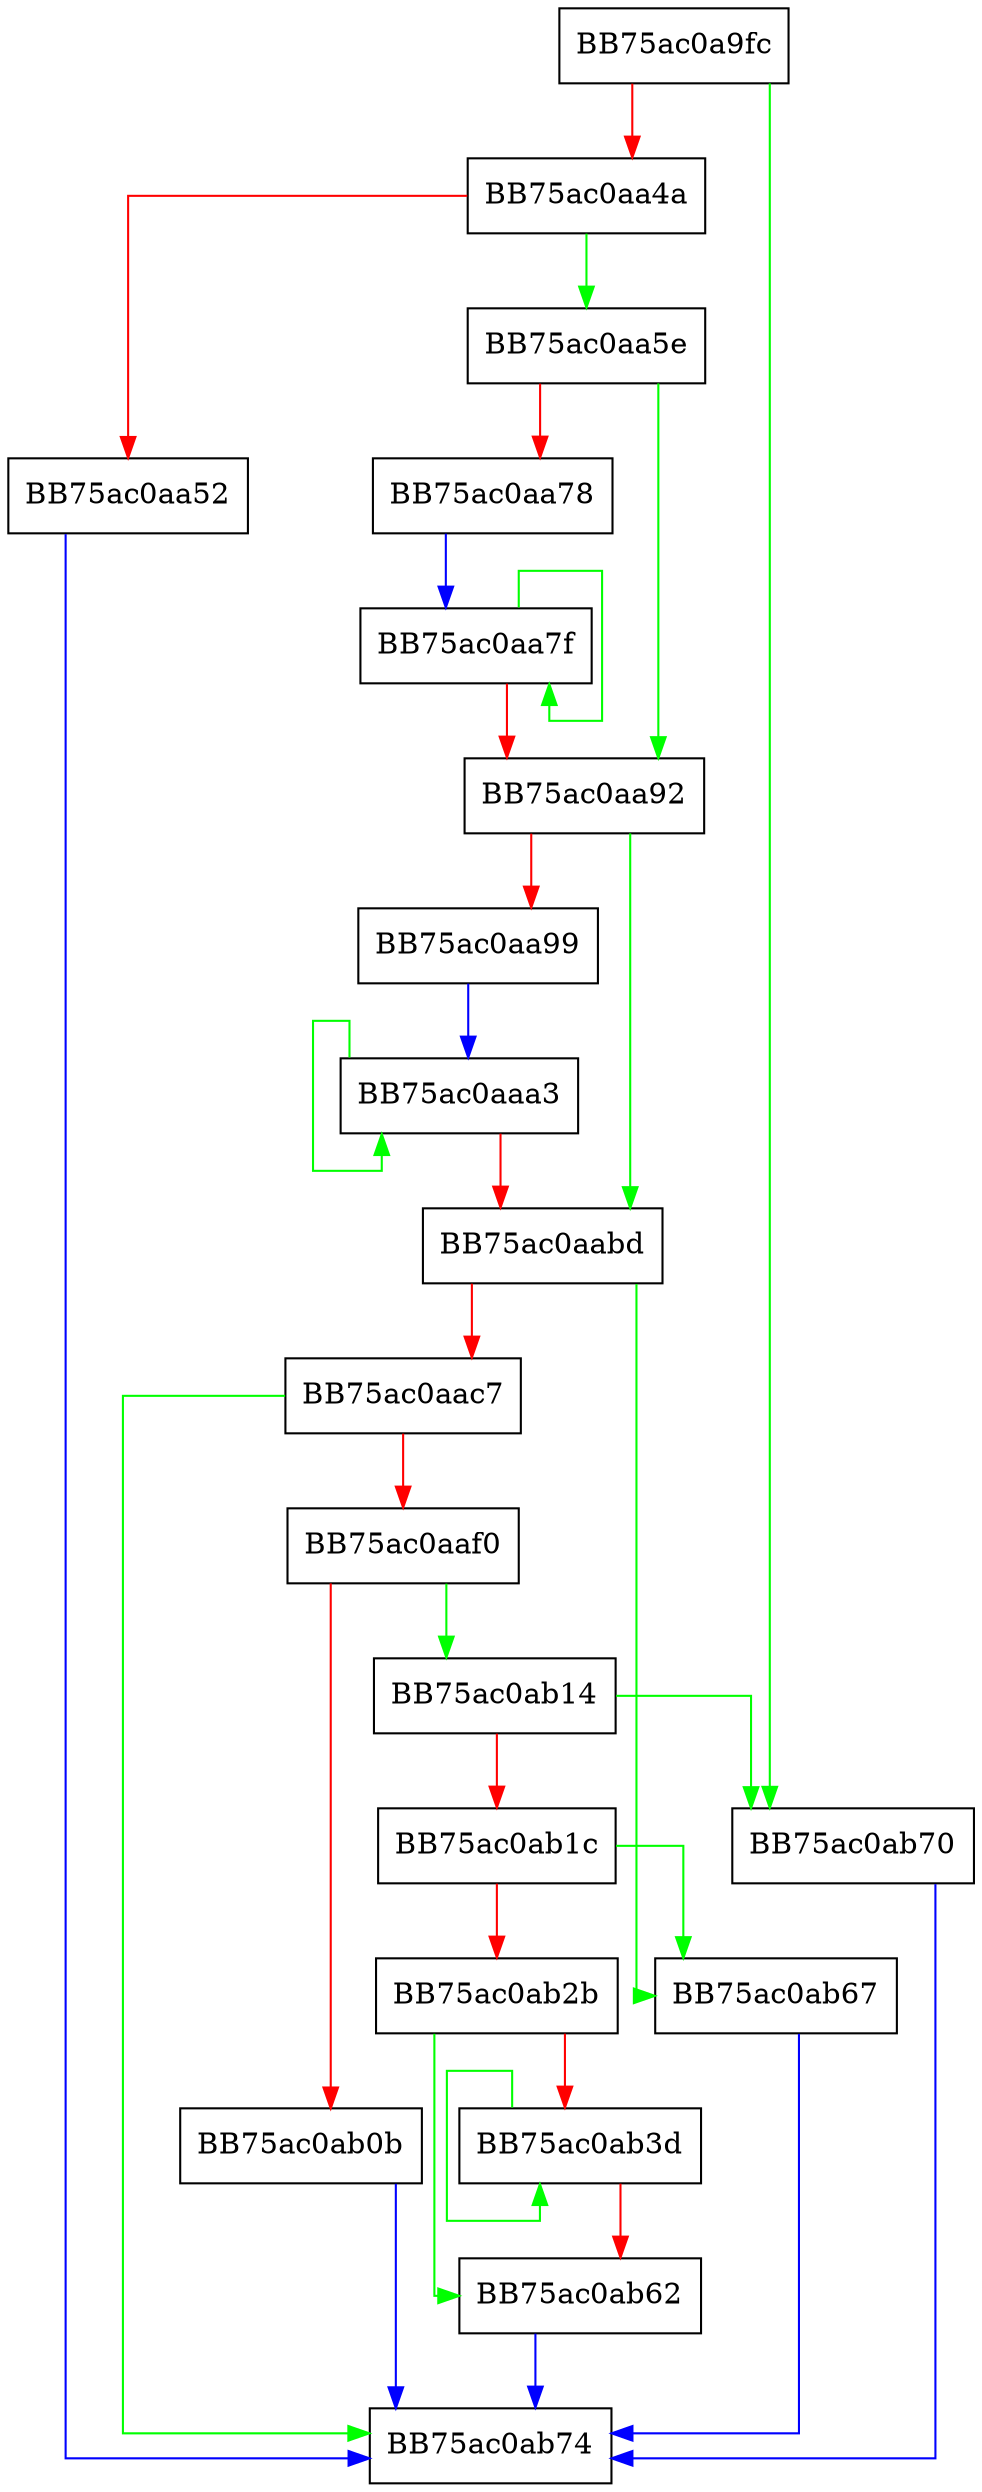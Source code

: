 digraph HUF_writeCTable_wksp {
  node [shape="box"];
  graph [splines=ortho];
  BB75ac0a9fc -> BB75ac0ab70 [color="green"];
  BB75ac0a9fc -> BB75ac0aa4a [color="red"];
  BB75ac0aa4a -> BB75ac0aa5e [color="green"];
  BB75ac0aa4a -> BB75ac0aa52 [color="red"];
  BB75ac0aa52 -> BB75ac0ab74 [color="blue"];
  BB75ac0aa5e -> BB75ac0aa92 [color="green"];
  BB75ac0aa5e -> BB75ac0aa78 [color="red"];
  BB75ac0aa78 -> BB75ac0aa7f [color="blue"];
  BB75ac0aa7f -> BB75ac0aa7f [color="green"];
  BB75ac0aa7f -> BB75ac0aa92 [color="red"];
  BB75ac0aa92 -> BB75ac0aabd [color="green"];
  BB75ac0aa92 -> BB75ac0aa99 [color="red"];
  BB75ac0aa99 -> BB75ac0aaa3 [color="blue"];
  BB75ac0aaa3 -> BB75ac0aaa3 [color="green"];
  BB75ac0aaa3 -> BB75ac0aabd [color="red"];
  BB75ac0aabd -> BB75ac0ab67 [color="green"];
  BB75ac0aabd -> BB75ac0aac7 [color="red"];
  BB75ac0aac7 -> BB75ac0ab74 [color="green"];
  BB75ac0aac7 -> BB75ac0aaf0 [color="red"];
  BB75ac0aaf0 -> BB75ac0ab14 [color="green"];
  BB75ac0aaf0 -> BB75ac0ab0b [color="red"];
  BB75ac0ab0b -> BB75ac0ab74 [color="blue"];
  BB75ac0ab14 -> BB75ac0ab70 [color="green"];
  BB75ac0ab14 -> BB75ac0ab1c [color="red"];
  BB75ac0ab1c -> BB75ac0ab67 [color="green"];
  BB75ac0ab1c -> BB75ac0ab2b [color="red"];
  BB75ac0ab2b -> BB75ac0ab62 [color="green"];
  BB75ac0ab2b -> BB75ac0ab3d [color="red"];
  BB75ac0ab3d -> BB75ac0ab3d [color="green"];
  BB75ac0ab3d -> BB75ac0ab62 [color="red"];
  BB75ac0ab62 -> BB75ac0ab74 [color="blue"];
  BB75ac0ab67 -> BB75ac0ab74 [color="blue"];
  BB75ac0ab70 -> BB75ac0ab74 [color="blue"];
}